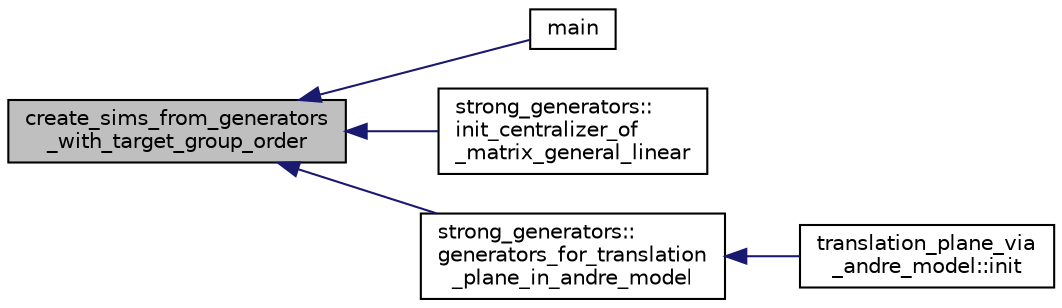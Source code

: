 digraph "create_sims_from_generators_with_target_group_order"
{
  edge [fontname="Helvetica",fontsize="10",labelfontname="Helvetica",labelfontsize="10"];
  node [fontname="Helvetica",fontsize="10",shape=record];
  rankdir="LR";
  Node38 [label="create_sims_from_generators\l_with_target_group_order",height=0.2,width=0.4,color="black", fillcolor="grey75", style="filled", fontcolor="black"];
  Node38 -> Node39 [dir="back",color="midnightblue",fontsize="10",style="solid",fontname="Helvetica"];
  Node39 [label="main",height=0.2,width=0.4,color="black", fillcolor="white", style="filled",URL="$d0/dfc/transpose_8_c.html#a217dbf8b442f20279ea00b898af96f52"];
  Node38 -> Node40 [dir="back",color="midnightblue",fontsize="10",style="solid",fontname="Helvetica"];
  Node40 [label="strong_generators::\linit_centralizer_of\l_matrix_general_linear",height=0.2,width=0.4,color="black", fillcolor="white", style="filled",URL="$dc/d09/classstrong__generators.html#a32d3dac9a96e73497b2e8f822d7e0038"];
  Node38 -> Node41 [dir="back",color="midnightblue",fontsize="10",style="solid",fontname="Helvetica"];
  Node41 [label="strong_generators::\lgenerators_for_translation\l_plane_in_andre_model",height=0.2,width=0.4,color="black", fillcolor="white", style="filled",URL="$dc/d09/classstrong__generators.html#aceefa8f4e00918ef0c4e9899a6d892ac"];
  Node41 -> Node42 [dir="back",color="midnightblue",fontsize="10",style="solid",fontname="Helvetica"];
  Node42 [label="translation_plane_via\l_andre_model::init",height=0.2,width=0.4,color="black", fillcolor="white", style="filled",URL="$d1/dcc/classtranslation__plane__via__andre__model.html#adb424599de168ade331979a9218ee07b"];
}

